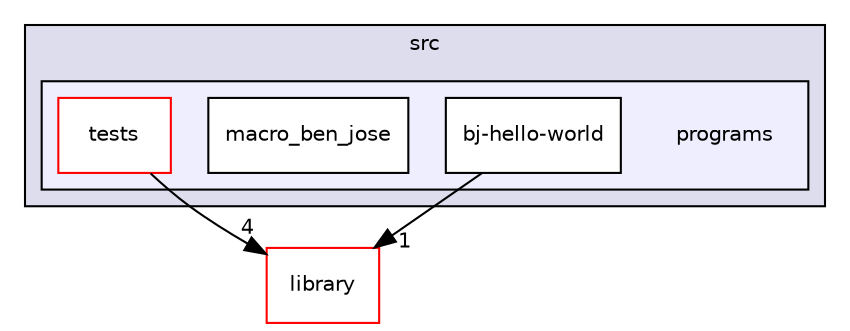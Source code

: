 digraph "/home/jose/devel/ben-jose/src/programs" {
  compound=true
  node [ fontsize="10", fontname="Helvetica"];
  edge [ labelfontsize="10", labelfontname="Helvetica"];
  subgraph clusterdir_e91c823ba9044f9eb8e63af177e5cc3c {
    graph [ bgcolor="#ddddee", pencolor="black", label="src" fontname="Helvetica", fontsize="10", URL="dir_e91c823ba9044f9eb8e63af177e5cc3c.html"]
  subgraph clusterdir_112bf70602a9e99a8a282959fe94778c {
    graph [ bgcolor="#eeeeff", pencolor="black", label="" URL="dir_112bf70602a9e99a8a282959fe94778c.html"];
    dir_112bf70602a9e99a8a282959fe94778c [shape=plaintext label="programs"];
    dir_6d1498f84774ffbfdd19ecd9cfe2d4be [shape=box label="bj-hello-world" color="black" fillcolor="white" style="filled" URL="dir_6d1498f84774ffbfdd19ecd9cfe2d4be.html"];
    dir_ef032f768503a9db386dd079b2d165db [shape=box label="macro_ben_jose" color="black" fillcolor="white" style="filled" URL="dir_ef032f768503a9db386dd079b2d165db.html"];
    dir_ffa17d43be4361e13a059c5f4239e577 [shape=box label="tests" color="red" fillcolor="white" style="filled" URL="dir_ffa17d43be4361e13a059c5f4239e577.html"];
  }
  }
  dir_33f45cdec1a3925220ccec6ef1dd1d10 [shape=box label="library" fillcolor="white" style="filled" color="red" URL="dir_33f45cdec1a3925220ccec6ef1dd1d10.html"];
  dir_ffa17d43be4361e13a059c5f4239e577->dir_33f45cdec1a3925220ccec6ef1dd1d10 [headlabel="4", labeldistance=1.5 headhref="dir_000016_000003.html"];
  dir_6d1498f84774ffbfdd19ecd9cfe2d4be->dir_33f45cdec1a3925220ccec6ef1dd1d10 [headlabel="1", labeldistance=1.5 headhref="dir_000014_000003.html"];
}

